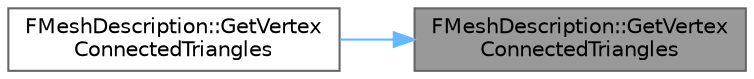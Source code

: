digraph "FMeshDescription::GetVertexConnectedTriangles"
{
 // INTERACTIVE_SVG=YES
 // LATEX_PDF_SIZE
  bgcolor="transparent";
  edge [fontname=Helvetica,fontsize=10,labelfontname=Helvetica,labelfontsize=10];
  node [fontname=Helvetica,fontsize=10,shape=box,height=0.2,width=0.4];
  rankdir="RL";
  Node1 [id="Node000001",label="FMeshDescription::GetVertex\lConnectedTriangles",height=0.2,width=0.4,color="gray40", fillcolor="grey60", style="filled", fontcolor="black",tooltip="Populates the passed array of TriangleIDs with the triangles connected to this vertex."];
  Node1 -> Node2 [id="edge1_Node000001_Node000002",dir="back",color="steelblue1",style="solid",tooltip=" "];
  Node2 [id="Node000002",label="FMeshDescription::GetVertex\lConnectedTriangles",height=0.2,width=0.4,color="grey40", fillcolor="white", style="filled",URL="$da/d5f/structFMeshDescription.html#aeb4c40a56fb6161dd3eb3a1a83acf1fe",tooltip="Returns the triangles connected to this vertex as an array with the specified allocator template type..."];
}
